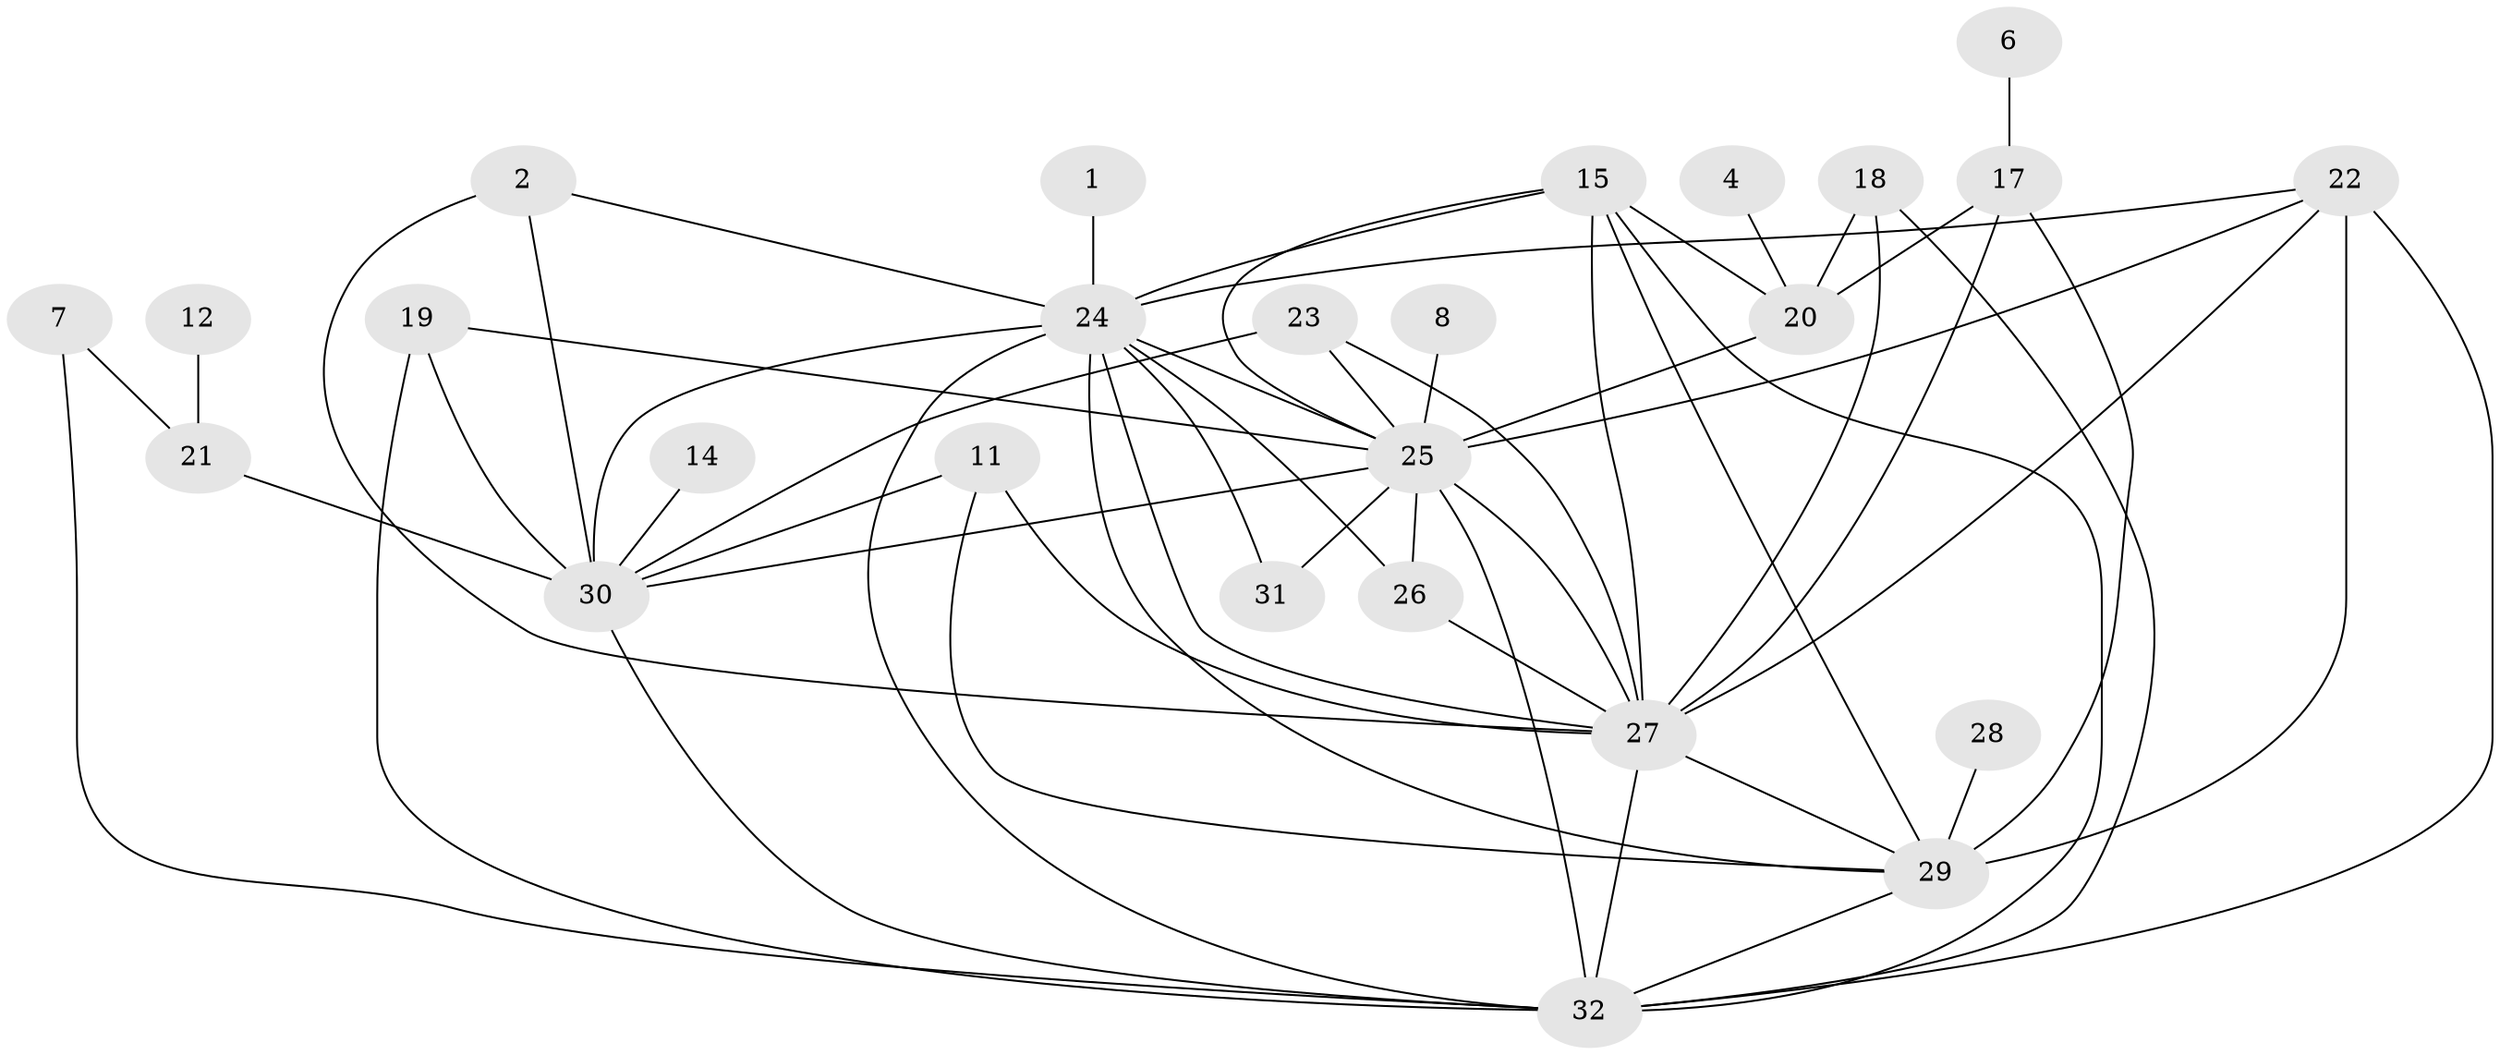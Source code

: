 // original degree distribution, {1: 0.18867924528301888, 2: 0.22641509433962265, 3: 0.22641509433962265, 5: 0.07547169811320754, 4: 0.18867924528301888, 7: 0.018867924528301886, 0: 0.02830188679245283, 6: 0.04716981132075472}
// Generated by graph-tools (version 1.1) at 2025/35/03/04/25 23:35:45]
// undirected, 26 vertices, 57 edges
graph export_dot {
  node [color=gray90,style=filled];
  1;
  2;
  4;
  6;
  7;
  8;
  11;
  12;
  14;
  15;
  17;
  18;
  19;
  20;
  21;
  22;
  23;
  24;
  25;
  26;
  27;
  28;
  29;
  30;
  31;
  32;
  1 -- 24 [weight=1.0];
  2 -- 24 [weight=1.0];
  2 -- 27 [weight=1.0];
  2 -- 30 [weight=1.0];
  4 -- 20 [weight=1.0];
  6 -- 17 [weight=1.0];
  7 -- 21 [weight=1.0];
  7 -- 32 [weight=1.0];
  8 -- 25 [weight=1.0];
  11 -- 27 [weight=1.0];
  11 -- 29 [weight=2.0];
  11 -- 30 [weight=1.0];
  12 -- 21 [weight=1.0];
  14 -- 30 [weight=1.0];
  15 -- 20 [weight=3.0];
  15 -- 24 [weight=1.0];
  15 -- 25 [weight=2.0];
  15 -- 27 [weight=1.0];
  15 -- 29 [weight=1.0];
  15 -- 32 [weight=1.0];
  17 -- 20 [weight=3.0];
  17 -- 27 [weight=2.0];
  17 -- 29 [weight=2.0];
  18 -- 20 [weight=1.0];
  18 -- 27 [weight=1.0];
  18 -- 32 [weight=1.0];
  19 -- 25 [weight=1.0];
  19 -- 30 [weight=3.0];
  19 -- 32 [weight=1.0];
  20 -- 25 [weight=1.0];
  21 -- 30 [weight=1.0];
  22 -- 24 [weight=1.0];
  22 -- 25 [weight=1.0];
  22 -- 27 [weight=1.0];
  22 -- 29 [weight=4.0];
  22 -- 32 [weight=1.0];
  23 -- 25 [weight=1.0];
  23 -- 27 [weight=1.0];
  23 -- 30 [weight=1.0];
  24 -- 25 [weight=2.0];
  24 -- 26 [weight=1.0];
  24 -- 27 [weight=1.0];
  24 -- 29 [weight=1.0];
  24 -- 30 [weight=1.0];
  24 -- 31 [weight=1.0];
  24 -- 32 [weight=1.0];
  25 -- 26 [weight=1.0];
  25 -- 27 [weight=3.0];
  25 -- 30 [weight=1.0];
  25 -- 31 [weight=1.0];
  25 -- 32 [weight=1.0];
  26 -- 27 [weight=1.0];
  27 -- 29 [weight=2.0];
  27 -- 32 [weight=1.0];
  28 -- 29 [weight=1.0];
  29 -- 32 [weight=1.0];
  30 -- 32 [weight=1.0];
}

